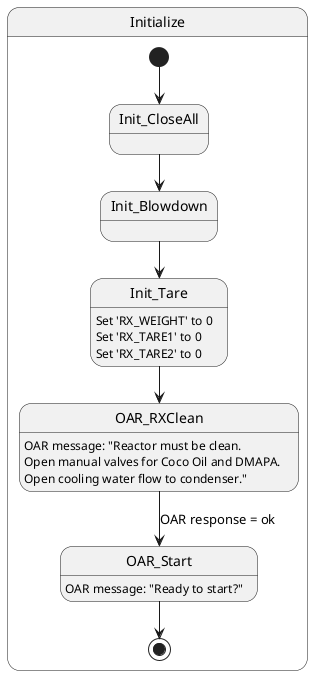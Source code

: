@startuml
state Initialize{
[*] --> Init_CloseAll

Init_CloseAll --> Init_Blowdown

Init_Blowdown --> Init_Tare
Init_Tare: Set 'RX_WEIGHT' to 0
Init_Tare: Set 'RX_TARE1' to 0
Init_Tare: Set 'RX_TARE2' to 0

Init_Tare --> OAR_RXClean
OAR_RXClean: OAR message: "Reactor must be clean. \nOpen manual valves for Coco Oil and DMAPA. \n\
Open cooling water flow to condenser."

OAR_RXClean --> OAR_Start: OAR response = ok

OAR_Start: OAR message: "Ready to start?"

OAR_Start --> [*]

}
@enduml